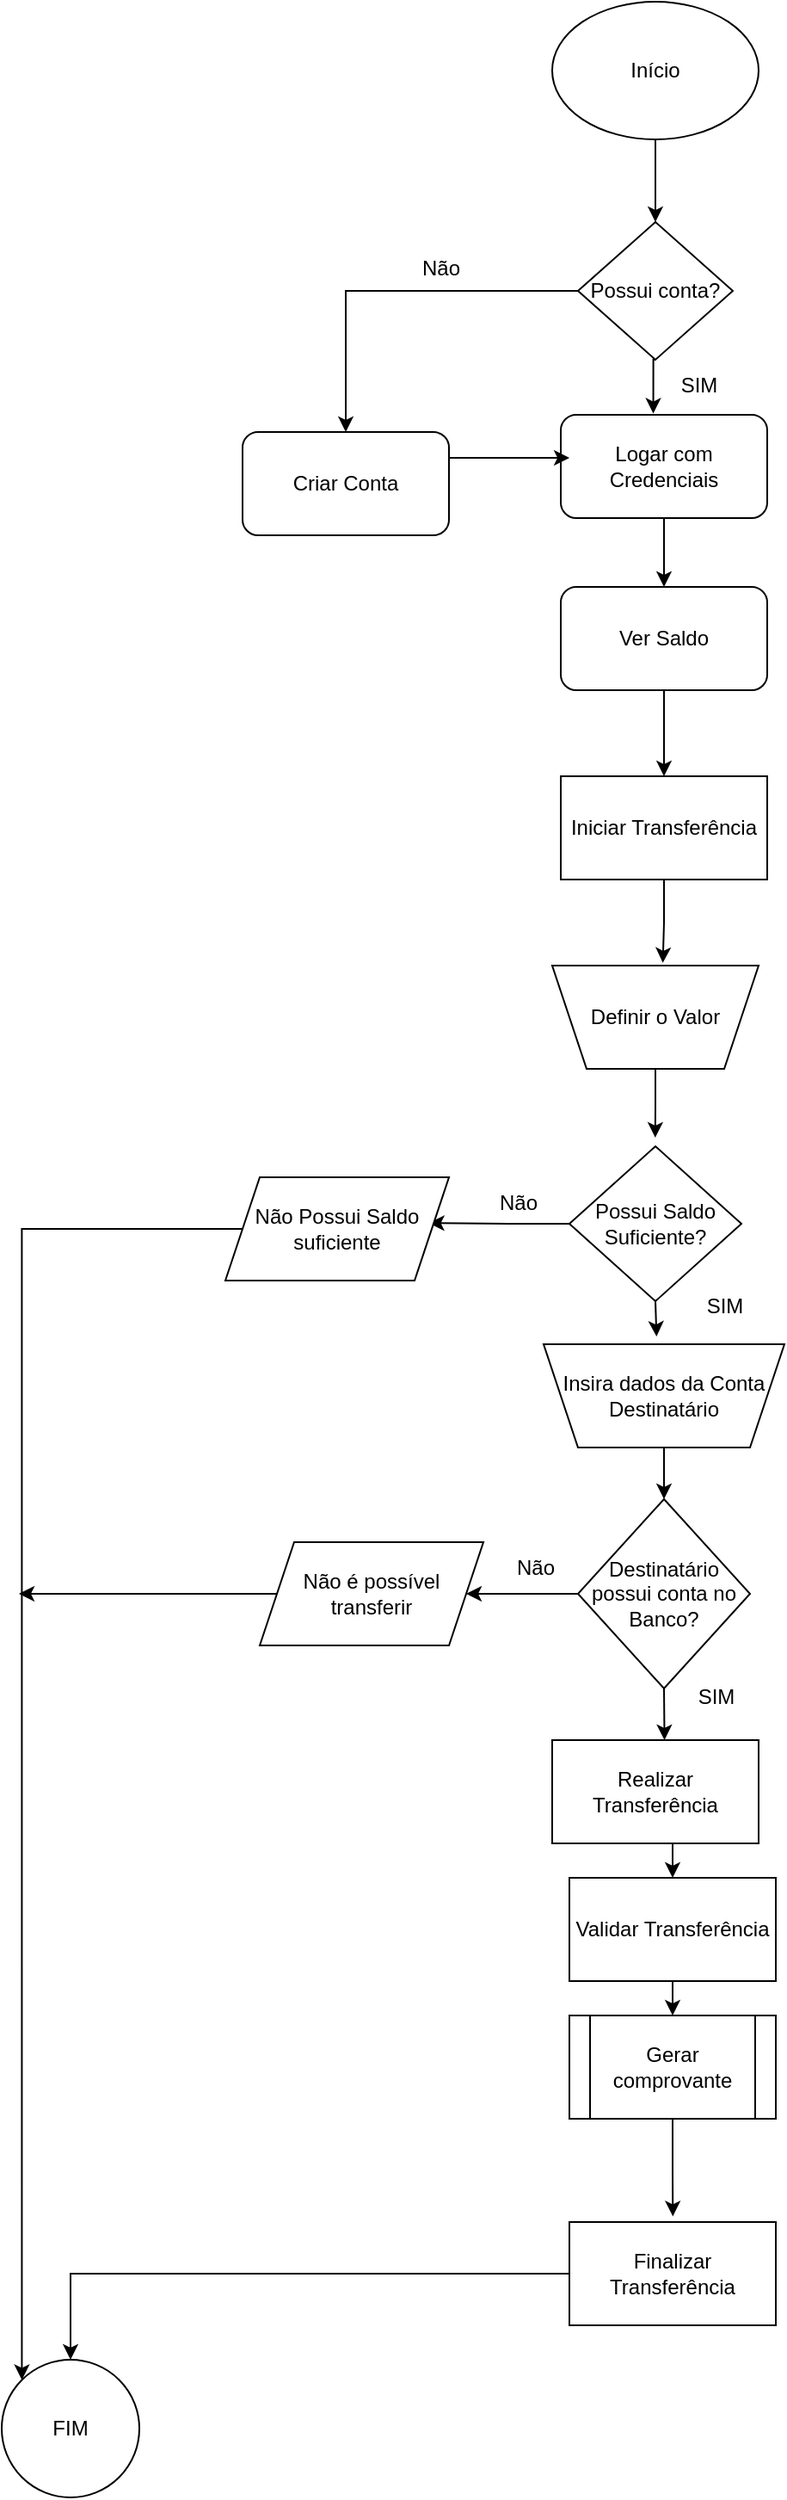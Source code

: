 <mxfile version="27.0.2" pages="2">
  <diagram name="FUNCIONAL" id="gYIJNVyBrI_II_At4Y5p">
    <mxGraphModel dx="2205" dy="752" grid="1" gridSize="10" guides="1" tooltips="1" connect="1" arrows="1" fold="1" page="1" pageScale="1" pageWidth="827" pageHeight="1169" math="0" shadow="0">
      <root>
        <mxCell id="0" />
        <mxCell id="1" parent="0" />
        <mxCell id="37o7VVHi27gu3IQY9aIR-49" style="edgeStyle=orthogonalEdgeStyle;rounded=0;orthogonalLoop=1;jettySize=auto;html=1;exitX=0.5;exitY=1;exitDx=0;exitDy=0;fontFamily=Helvetica;fontSize=12;fontColor=default;" parent="1" source="37o7VVHi27gu3IQY9aIR-4" target="37o7VVHi27gu3IQY9aIR-5" edge="1">
          <mxGeometry relative="1" as="geometry" />
        </mxCell>
        <mxCell id="37o7VVHi27gu3IQY9aIR-4" value="Início" style="ellipse;whiteSpace=wrap;html=1;" parent="1" vertex="1">
          <mxGeometry x="-321" width="120" height="80" as="geometry" />
        </mxCell>
        <mxCell id="37o7VVHi27gu3IQY9aIR-9" style="edgeStyle=orthogonalEdgeStyle;rounded=0;orthogonalLoop=1;jettySize=auto;html=1;exitX=0;exitY=0.5;exitDx=0;exitDy=0;entryX=0.5;entryY=0;entryDx=0;entryDy=0;" parent="1" source="37o7VVHi27gu3IQY9aIR-5" target="37o7VVHi27gu3IQY9aIR-8" edge="1">
          <mxGeometry relative="1" as="geometry" />
        </mxCell>
        <mxCell id="37o7VVHi27gu3IQY9aIR-5" value="Possui conta?" style="rhombus;whiteSpace=wrap;html=1;" parent="1" vertex="1">
          <mxGeometry x="-306" y="128" width="90" height="80" as="geometry" />
        </mxCell>
        <mxCell id="37o7VVHi27gu3IQY9aIR-12" style="edgeStyle=orthogonalEdgeStyle;rounded=0;orthogonalLoop=1;jettySize=auto;html=1;exitX=0.5;exitY=1;exitDx=0;exitDy=0;entryX=0.5;entryY=0;entryDx=0;entryDy=0;" parent="1" source="37o7VVHi27gu3IQY9aIR-6" target="37o7VVHi27gu3IQY9aIR-11" edge="1">
          <mxGeometry relative="1" as="geometry" />
        </mxCell>
        <mxCell id="37o7VVHi27gu3IQY9aIR-6" value="Logar com Credenciais" style="rounded=1;whiteSpace=wrap;html=1;" parent="1" vertex="1">
          <mxGeometry x="-316" y="240" width="120" height="60" as="geometry" />
        </mxCell>
        <mxCell id="37o7VVHi27gu3IQY9aIR-8" value="Criar Conta" style="rounded=1;whiteSpace=wrap;html=1;" parent="1" vertex="1">
          <mxGeometry x="-501" y="250" width="120" height="60" as="geometry" />
        </mxCell>
        <mxCell id="37o7VVHi27gu3IQY9aIR-16" style="edgeStyle=orthogonalEdgeStyle;rounded=0;orthogonalLoop=1;jettySize=auto;html=1;exitX=0.5;exitY=1;exitDx=0;exitDy=0;entryX=0.5;entryY=0;entryDx=0;entryDy=0;" parent="1" source="37o7VVHi27gu3IQY9aIR-11" target="37o7VVHi27gu3IQY9aIR-15" edge="1">
          <mxGeometry relative="1" as="geometry" />
        </mxCell>
        <mxCell id="37o7VVHi27gu3IQY9aIR-11" value="Ver Saldo" style="rounded=1;whiteSpace=wrap;html=1;" parent="1" vertex="1">
          <mxGeometry x="-316" y="340" width="120" height="60" as="geometry" />
        </mxCell>
        <mxCell id="37o7VVHi27gu3IQY9aIR-15" value="Iniciar Transferência" style="rounded=0;whiteSpace=wrap;html=1;" parent="1" vertex="1">
          <mxGeometry x="-316" y="450" width="120" height="60" as="geometry" />
        </mxCell>
        <mxCell id="37o7VVHi27gu3IQY9aIR-23" style="edgeStyle=orthogonalEdgeStyle;rounded=0;orthogonalLoop=1;jettySize=auto;html=1;exitX=0;exitY=0.5;exitDx=0;exitDy=0;entryX=0.91;entryY=0.443;entryDx=0;entryDy=0;entryPerimeter=0;" parent="1" source="37o7VVHi27gu3IQY9aIR-17" target="37o7VVHi27gu3IQY9aIR-26" edge="1">
          <mxGeometry relative="1" as="geometry">
            <mxPoint x="-341" y="590" as="targetPoint" />
          </mxGeometry>
        </mxCell>
        <mxCell id="37o7VVHi27gu3IQY9aIR-17" value="Possui Saldo Suficiente?" style="rhombus;whiteSpace=wrap;html=1;" parent="1" vertex="1">
          <mxGeometry x="-311" y="665" width="100" height="90" as="geometry" />
        </mxCell>
        <mxCell id="37o7VVHi27gu3IQY9aIR-38" style="edgeStyle=orthogonalEdgeStyle;rounded=0;orthogonalLoop=1;jettySize=auto;html=1;exitX=0;exitY=0.5;exitDx=0;exitDy=0;entryX=1;entryY=0.5;entryDx=0;entryDy=0;fontFamily=Helvetica;fontSize=12;fontColor=default;" parent="1" source="37o7VVHi27gu3IQY9aIR-18" target="37o7VVHi27gu3IQY9aIR-37" edge="1">
          <mxGeometry relative="1" as="geometry" />
        </mxCell>
        <mxCell id="37o7VVHi27gu3IQY9aIR-18" value="Destinatário possui conta no Banco?" style="rhombus;whiteSpace=wrap;html=1;" parent="1" vertex="1">
          <mxGeometry x="-306" y="870" width="100" height="110" as="geometry" />
        </mxCell>
        <mxCell id="37o7VVHi27gu3IQY9aIR-64" style="edgeStyle=orthogonalEdgeStyle;rounded=0;orthogonalLoop=1;jettySize=auto;html=1;exitX=0.5;exitY=1;exitDx=0;exitDy=0;entryX=0.5;entryY=0;entryDx=0;entryDy=0;fontFamily=Helvetica;fontSize=12;fontColor=default;" parent="1" source="37o7VVHi27gu3IQY9aIR-24" target="37o7VVHi27gu3IQY9aIR-51" edge="1">
          <mxGeometry relative="1" as="geometry" />
        </mxCell>
        <mxCell id="37o7VVHi27gu3IQY9aIR-24" value="Realizar Transferência" style="rounded=1;whiteSpace=wrap;html=1;arcSize=0;" parent="1" vertex="1">
          <mxGeometry x="-321" y="1010" width="120" height="60" as="geometry" />
        </mxCell>
        <mxCell id="37o7VVHi27gu3IQY9aIR-60" style="edgeStyle=orthogonalEdgeStyle;rounded=0;orthogonalLoop=1;jettySize=auto;html=1;exitX=0;exitY=0.5;exitDx=0;exitDy=0;entryX=0;entryY=0;entryDx=0;entryDy=0;fontFamily=Helvetica;fontSize=12;fontColor=default;" parent="1" source="37o7VVHi27gu3IQY9aIR-26" target="37o7VVHi27gu3IQY9aIR-56" edge="1">
          <mxGeometry relative="1" as="geometry" />
        </mxCell>
        <mxCell id="37o7VVHi27gu3IQY9aIR-26" value="Não Possui Saldo suficiente" style="shape=parallelogram;perimeter=parallelogramPerimeter;whiteSpace=wrap;html=1;fixedSize=1;rounded=0;strokeColor=default;align=center;verticalAlign=middle;fontFamily=Helvetica;fontSize=12;fontColor=default;fillColor=default;" parent="1" vertex="1">
          <mxGeometry x="-511" y="683" width="130" height="60" as="geometry" />
        </mxCell>
        <mxCell id="37o7VVHi27gu3IQY9aIR-28" value="Definir o Valor" style="shape=trapezoid;perimeter=trapezoidPerimeter;whiteSpace=wrap;html=1;fixedSize=1;rounded=0;strokeColor=default;align=center;verticalAlign=middle;fontFamily=Helvetica;fontSize=12;fontColor=default;fillColor=default;direction=west;" parent="1" vertex="1">
          <mxGeometry x="-321" y="560" width="120" height="60" as="geometry" />
        </mxCell>
        <mxCell id="37o7VVHi27gu3IQY9aIR-34" style="edgeStyle=orthogonalEdgeStyle;rounded=0;orthogonalLoop=1;jettySize=auto;html=1;exitX=0.5;exitY=0;exitDx=0;exitDy=0;entryX=0.5;entryY=0;entryDx=0;entryDy=0;fontFamily=Helvetica;fontSize=12;fontColor=default;" parent="1" source="37o7VVHi27gu3IQY9aIR-32" target="37o7VVHi27gu3IQY9aIR-18" edge="1">
          <mxGeometry relative="1" as="geometry" />
        </mxCell>
        <mxCell id="37o7VVHi27gu3IQY9aIR-32" value="Insira dados da Conta Destinatário" style="shape=trapezoid;perimeter=trapezoidPerimeter;whiteSpace=wrap;html=1;fixedSize=1;rounded=0;strokeColor=default;align=center;verticalAlign=middle;fontFamily=Helvetica;fontSize=12;fontColor=default;fillColor=default;direction=west;" parent="1" vertex="1">
          <mxGeometry x="-326" y="780" width="140" height="60" as="geometry" />
        </mxCell>
        <mxCell id="37o7VVHi27gu3IQY9aIR-71" style="edgeStyle=orthogonalEdgeStyle;rounded=0;orthogonalLoop=1;jettySize=auto;html=1;exitX=0;exitY=0.5;exitDx=0;exitDy=0;fontFamily=Helvetica;fontSize=12;fontColor=default;" parent="1" source="37o7VVHi27gu3IQY9aIR-37" edge="1">
          <mxGeometry relative="1" as="geometry">
            <mxPoint x="-631" y="925" as="targetPoint" />
          </mxGeometry>
        </mxCell>
        <mxCell id="37o7VVHi27gu3IQY9aIR-37" value="Não é possível transferir" style="shape=parallelogram;perimeter=parallelogramPerimeter;whiteSpace=wrap;html=1;fixedSize=1;rounded=0;strokeColor=default;align=center;verticalAlign=middle;fontFamily=Helvetica;fontSize=12;fontColor=default;fillColor=default;" parent="1" vertex="1">
          <mxGeometry x="-491" y="895" width="130" height="60" as="geometry" />
        </mxCell>
        <mxCell id="37o7VVHi27gu3IQY9aIR-40" value="Gerar comprovante" style="shape=process;whiteSpace=wrap;html=1;backgroundOutline=1;rounded=0;strokeColor=default;align=center;verticalAlign=middle;fontFamily=Helvetica;fontSize=12;fontColor=default;fillColor=default;" parent="1" vertex="1">
          <mxGeometry x="-311" y="1170" width="120" height="60" as="geometry" />
        </mxCell>
        <mxCell id="37o7VVHi27gu3IQY9aIR-43" value="SIM" style="text;html=1;align=center;verticalAlign=middle;resizable=0;points=[];autosize=1;strokeColor=none;fillColor=none;fontFamily=Helvetica;fontSize=12;fontColor=default;" parent="1" vertex="1">
          <mxGeometry x="-256" y="208" width="40" height="30" as="geometry" />
        </mxCell>
        <mxCell id="37o7VVHi27gu3IQY9aIR-44" value="Não" style="text;html=1;align=center;verticalAlign=middle;resizable=0;points=[];autosize=1;strokeColor=none;fillColor=none;fontFamily=Helvetica;fontSize=12;fontColor=default;" parent="1" vertex="1">
          <mxGeometry x="-411" y="140" width="50" height="30" as="geometry" />
        </mxCell>
        <mxCell id="37o7VVHi27gu3IQY9aIR-45" value="SIM" style="text;html=1;align=center;verticalAlign=middle;resizable=0;points=[];autosize=1;strokeColor=none;fillColor=none;fontFamily=Helvetica;fontSize=12;fontColor=default;" parent="1" vertex="1">
          <mxGeometry x="-241" y="743" width="40" height="30" as="geometry" />
        </mxCell>
        <mxCell id="37o7VVHi27gu3IQY9aIR-46" value="Não" style="text;html=1;align=center;verticalAlign=middle;resizable=0;points=[];autosize=1;strokeColor=none;fillColor=none;fontFamily=Helvetica;fontSize=12;fontColor=default;" parent="1" vertex="1">
          <mxGeometry x="-366" y="683" width="50" height="30" as="geometry" />
        </mxCell>
        <mxCell id="37o7VVHi27gu3IQY9aIR-47" value="SIM" style="text;html=1;align=center;verticalAlign=middle;resizable=0;points=[];autosize=1;strokeColor=none;fillColor=none;fontFamily=Helvetica;fontSize=12;fontColor=default;" parent="1" vertex="1">
          <mxGeometry x="-246" y="970" width="40" height="30" as="geometry" />
        </mxCell>
        <mxCell id="37o7VVHi27gu3IQY9aIR-48" value="Não" style="text;html=1;align=center;verticalAlign=middle;resizable=0;points=[];autosize=1;strokeColor=none;fillColor=none;fontFamily=Helvetica;fontSize=12;fontColor=default;" parent="1" vertex="1">
          <mxGeometry x="-356" y="895" width="50" height="30" as="geometry" />
        </mxCell>
        <mxCell id="37o7VVHi27gu3IQY9aIR-50" style="edgeStyle=orthogonalEdgeStyle;rounded=0;orthogonalLoop=1;jettySize=auto;html=1;exitX=0.5;exitY=1;exitDx=0;exitDy=0;entryX=0.464;entryY=1.026;entryDx=0;entryDy=0;entryPerimeter=0;fontFamily=Helvetica;fontSize=12;fontColor=default;" parent="1" source="37o7VVHi27gu3IQY9aIR-15" target="37o7VVHi27gu3IQY9aIR-28" edge="1">
          <mxGeometry relative="1" as="geometry" />
        </mxCell>
        <mxCell id="37o7VVHi27gu3IQY9aIR-65" style="edgeStyle=orthogonalEdgeStyle;rounded=0;orthogonalLoop=1;jettySize=auto;html=1;exitX=0.5;exitY=1;exitDx=0;exitDy=0;entryX=0.5;entryY=0;entryDx=0;entryDy=0;fontFamily=Helvetica;fontSize=12;fontColor=default;" parent="1" source="37o7VVHi27gu3IQY9aIR-51" target="37o7VVHi27gu3IQY9aIR-40" edge="1">
          <mxGeometry relative="1" as="geometry" />
        </mxCell>
        <mxCell id="37o7VVHi27gu3IQY9aIR-51" value="Validar Transferência" style="rounded=0;whiteSpace=wrap;html=1;strokeColor=default;align=center;verticalAlign=middle;fontFamily=Helvetica;fontSize=12;fontColor=default;fillColor=default;" parent="1" vertex="1">
          <mxGeometry x="-311" y="1090" width="120" height="60" as="geometry" />
        </mxCell>
        <mxCell id="37o7VVHi27gu3IQY9aIR-59" style="edgeStyle=orthogonalEdgeStyle;rounded=0;orthogonalLoop=1;jettySize=auto;html=1;exitX=0;exitY=0.5;exitDx=0;exitDy=0;entryX=0.5;entryY=0;entryDx=0;entryDy=0;fontFamily=Helvetica;fontSize=12;fontColor=default;" parent="1" source="37o7VVHi27gu3IQY9aIR-54" target="37o7VVHi27gu3IQY9aIR-56" edge="1">
          <mxGeometry relative="1" as="geometry" />
        </mxCell>
        <mxCell id="37o7VVHi27gu3IQY9aIR-54" value="Finalizar Transferência" style="rounded=0;whiteSpace=wrap;html=1;strokeColor=default;align=center;verticalAlign=middle;fontFamily=Helvetica;fontSize=12;fontColor=default;fillColor=default;" parent="1" vertex="1">
          <mxGeometry x="-311" y="1290" width="120" height="60" as="geometry" />
        </mxCell>
        <mxCell id="37o7VVHi27gu3IQY9aIR-56" value="FIM" style="ellipse;whiteSpace=wrap;html=1;aspect=fixed;rounded=0;strokeColor=default;align=center;verticalAlign=middle;fontFamily=Helvetica;fontSize=12;fontColor=default;fillColor=default;" parent="1" vertex="1">
          <mxGeometry x="-641" y="1370" width="80" height="80" as="geometry" />
        </mxCell>
        <mxCell id="37o7VVHi27gu3IQY9aIR-62" style="edgeStyle=orthogonalEdgeStyle;rounded=0;orthogonalLoop=1;jettySize=auto;html=1;exitX=0.5;exitY=1;exitDx=0;exitDy=0;entryX=0.531;entryY=1.074;entryDx=0;entryDy=0;entryPerimeter=0;fontFamily=Helvetica;fontSize=12;fontColor=default;" parent="1" source="37o7VVHi27gu3IQY9aIR-17" target="37o7VVHi27gu3IQY9aIR-32" edge="1">
          <mxGeometry relative="1" as="geometry" />
        </mxCell>
        <mxCell id="37o7VVHi27gu3IQY9aIR-63" style="edgeStyle=orthogonalEdgeStyle;rounded=0;orthogonalLoop=1;jettySize=auto;html=1;exitX=0.5;exitY=1;exitDx=0;exitDy=0;entryX=0.544;entryY=0;entryDx=0;entryDy=0;entryPerimeter=0;fontFamily=Helvetica;fontSize=12;fontColor=default;" parent="1" source="37o7VVHi27gu3IQY9aIR-18" target="37o7VVHi27gu3IQY9aIR-24" edge="1">
          <mxGeometry relative="1" as="geometry" />
        </mxCell>
        <mxCell id="37o7VVHi27gu3IQY9aIR-66" style="edgeStyle=orthogonalEdgeStyle;rounded=0;orthogonalLoop=1;jettySize=auto;html=1;exitX=0.5;exitY=1;exitDx=0;exitDy=0;entryX=0.501;entryY=-0.055;entryDx=0;entryDy=0;entryPerimeter=0;fontFamily=Helvetica;fontSize=12;fontColor=default;" parent="1" source="37o7VVHi27gu3IQY9aIR-40" target="37o7VVHi27gu3IQY9aIR-54" edge="1">
          <mxGeometry relative="1" as="geometry" />
        </mxCell>
        <mxCell id="37o7VVHi27gu3IQY9aIR-67" style="edgeStyle=orthogonalEdgeStyle;rounded=0;orthogonalLoop=1;jettySize=auto;html=1;exitX=0.5;exitY=1;exitDx=0;exitDy=0;entryX=0.448;entryY=-0.012;entryDx=0;entryDy=0;entryPerimeter=0;fontFamily=Helvetica;fontSize=12;fontColor=default;" parent="1" source="37o7VVHi27gu3IQY9aIR-5" target="37o7VVHi27gu3IQY9aIR-6" edge="1">
          <mxGeometry relative="1" as="geometry" />
        </mxCell>
        <mxCell id="37o7VVHi27gu3IQY9aIR-69" style="edgeStyle=orthogonalEdgeStyle;rounded=0;orthogonalLoop=1;jettySize=auto;html=1;exitX=1;exitY=0.25;exitDx=0;exitDy=0;entryX=0.042;entryY=0.417;entryDx=0;entryDy=0;entryPerimeter=0;fontFamily=Helvetica;fontSize=12;fontColor=default;" parent="1" source="37o7VVHi27gu3IQY9aIR-8" target="37o7VVHi27gu3IQY9aIR-6" edge="1">
          <mxGeometry relative="1" as="geometry" />
        </mxCell>
        <mxCell id="37o7VVHi27gu3IQY9aIR-70" style="edgeStyle=orthogonalEdgeStyle;rounded=0;orthogonalLoop=1;jettySize=auto;html=1;exitX=0.5;exitY=0;exitDx=0;exitDy=0;entryX=0.499;entryY=-0.056;entryDx=0;entryDy=0;entryPerimeter=0;fontFamily=Helvetica;fontSize=12;fontColor=default;" parent="1" source="37o7VVHi27gu3IQY9aIR-28" target="37o7VVHi27gu3IQY9aIR-17" edge="1">
          <mxGeometry relative="1" as="geometry" />
        </mxCell>
      </root>
    </mxGraphModel>
  </diagram>
  <diagram id="2N9DKkkyWN-MYaiXPhwc" name="TECNICO">
    <mxGraphModel dx="2448" dy="885" grid="1" gridSize="10" guides="1" tooltips="1" connect="1" arrows="1" fold="1" page="1" pageScale="1" pageWidth="827" pageHeight="1169" math="0" shadow="0">
      <root>
        <mxCell id="0" />
        <mxCell id="1" parent="0" />
        <mxCell id="KiEtXcK_K3DIjFWsdh-a-3" value="" style="edgeStyle=orthogonalEdgeStyle;rounded=0;orthogonalLoop=1;jettySize=auto;html=1;" edge="1" parent="1" source="KiEtXcK_K3DIjFWsdh-a-1" target="KiEtXcK_K3DIjFWsdh-a-2">
          <mxGeometry relative="1" as="geometry" />
        </mxCell>
        <mxCell id="KiEtXcK_K3DIjFWsdh-a-5" value="" style="edgeStyle=orthogonalEdgeStyle;rounded=0;orthogonalLoop=1;jettySize=auto;html=1;" edge="1" parent="1" source="KiEtXcK_K3DIjFWsdh-a-1" target="KiEtXcK_K3DIjFWsdh-a-4">
          <mxGeometry relative="1" as="geometry" />
        </mxCell>
        <mxCell id="KiEtXcK_K3DIjFWsdh-a-1" value="Actor" style="shape=umlActor;verticalLabelPosition=bottom;verticalAlign=top;html=1;outlineConnect=0;" vertex="1" parent="1">
          <mxGeometry x="330" y="20" width="30" height="60" as="geometry" />
        </mxCell>
        <mxCell id="KiEtXcK_K3DIjFWsdh-a-2" value="Acessa Plataforma WEB&lt;br&gt;(Front End: Typescript/Angular)" style="whiteSpace=wrap;html=1;verticalAlign=top;" vertex="1" parent="1">
          <mxGeometry x="170" y="120" width="130" height="70" as="geometry" />
        </mxCell>
        <mxCell id="KiEtXcK_K3DIjFWsdh-a-20" style="edgeStyle=orthogonalEdgeStyle;rounded=0;orthogonalLoop=1;jettySize=auto;html=1;exitX=1;exitY=0.25;exitDx=0;exitDy=0;entryX=0;entryY=0.25;entryDx=0;entryDy=0;" edge="1" parent="1" source="KiEtXcK_K3DIjFWsdh-a-4" target="KiEtXcK_K3DIjFWsdh-a-11">
          <mxGeometry relative="1" as="geometry" />
        </mxCell>
        <mxCell id="KiEtXcK_K3DIjFWsdh-a-4" value="Acessa Plataforma WEB&lt;br&gt;(Front End: Typescript/Angular)" style="whiteSpace=wrap;html=1;verticalAlign=top;" vertex="1" parent="1">
          <mxGeometry x="410" y="120" width="124" height="70" as="geometry" />
        </mxCell>
        <mxCell id="KiEtXcK_K3DIjFWsdh-a-19" style="edgeStyle=orthogonalEdgeStyle;rounded=0;orthogonalLoop=1;jettySize=auto;html=1;exitX=1;exitY=0.75;exitDx=0;exitDy=0;" edge="1" parent="1" source="KiEtXcK_K3DIjFWsdh-a-7" target="KiEtXcK_K3DIjFWsdh-a-2">
          <mxGeometry relative="1" as="geometry" />
        </mxCell>
        <mxCell id="KiEtXcK_K3DIjFWsdh-a-7" value="Envia dados&amp;nbsp;&lt;br&gt;de login para Validar&lt;br&gt;no OAuth" style="shape=trapezoid;perimeter=trapezoidPerimeter;whiteSpace=wrap;html=1;fixedSize=1;verticalAlign=top;" vertex="1" parent="1">
          <mxGeometry x="-100" y="120" width="150" height="60" as="geometry" />
        </mxCell>
        <mxCell id="KiEtXcK_K3DIjFWsdh-a-9" value="Input dados de Login" style="text;html=1;align=center;verticalAlign=middle;resizable=0;points=[];autosize=1;strokeColor=none;fillColor=none;" vertex="1" parent="1">
          <mxGeometry x="30" y="100" width="140" height="30" as="geometry" />
        </mxCell>
        <mxCell id="KiEtXcK_K3DIjFWsdh-a-10" value="Input dados de Login" style="text;html=1;align=center;verticalAlign=middle;resizable=0;points=[];autosize=1;strokeColor=none;fillColor=none;" vertex="1" parent="1">
          <mxGeometry x="550" y="100" width="140" height="30" as="geometry" />
        </mxCell>
        <mxCell id="KiEtXcK_K3DIjFWsdh-a-21" style="edgeStyle=orthogonalEdgeStyle;rounded=0;orthogonalLoop=1;jettySize=auto;html=1;exitX=0;exitY=0.75;exitDx=0;exitDy=0;" edge="1" parent="1" source="KiEtXcK_K3DIjFWsdh-a-11" target="KiEtXcK_K3DIjFWsdh-a-4">
          <mxGeometry relative="1" as="geometry" />
        </mxCell>
        <mxCell id="KiEtXcK_K3DIjFWsdh-a-11" value="Envia dados&amp;nbsp;&lt;br&gt;de login para Validar&lt;br&gt;no OAuth" style="shape=trapezoid;perimeter=trapezoidPerimeter;whiteSpace=wrap;html=1;fixedSize=1;verticalAlign=top;" vertex="1" parent="1">
          <mxGeometry x="670" y="120" width="150" height="60" as="geometry" />
        </mxCell>
        <mxCell id="KiEtXcK_K3DIjFWsdh-a-14" value="" style="swimlane;startSize=0;" vertex="1" parent="1">
          <mxGeometry x="-125" y="70" width="975" height="750" as="geometry" />
        </mxCell>
        <mxCell id="KiEtXcK_K3DIjFWsdh-a-22" value="Retorna Aprovação ou não" style="text;html=1;align=center;verticalAlign=middle;resizable=0;points=[];autosize=1;strokeColor=none;fillColor=none;" vertex="1" parent="KiEtXcK_K3DIjFWsdh-a-14">
          <mxGeometry x="655" y="110" width="170" height="30" as="geometry" />
        </mxCell>
        <mxCell id="KiEtXcK_K3DIjFWsdh-a-23" value="Retorna Aprovação ou não" style="text;html=1;align=center;verticalAlign=middle;resizable=0;points=[];autosize=1;strokeColor=none;fillColor=none;" vertex="1" parent="KiEtXcK_K3DIjFWsdh-a-14">
          <mxGeometry x="145" y="110" width="170" height="30" as="geometry" />
        </mxCell>
        <mxCell id="KiEtXcK_K3DIjFWsdh-a-25" value="BD: H2" style="shape=cylinder3;whiteSpace=wrap;html=1;boundedLbl=1;backgroundOutline=1;size=15;" vertex="1" parent="KiEtXcK_K3DIjFWsdh-a-14">
          <mxGeometry x="435" y="230" width="60" height="80" as="geometry" />
        </mxCell>
        <mxCell id="KiEtXcK_K3DIjFWsdh-a-28" value="Consulta Saldo BD" style="text;html=1;align=center;verticalAlign=middle;resizable=0;points=[];autosize=1;strokeColor=none;fillColor=none;" vertex="1" parent="KiEtXcK_K3DIjFWsdh-a-14">
          <mxGeometry x="405" y="188" width="120" height="30" as="geometry" />
        </mxCell>
        <mxCell id="KiEtXcK_K3DIjFWsdh-a-15" value="BackEnd - Java/SpringBoot" style="text;html=1;align=center;verticalAlign=middle;whiteSpace=wrap;rounded=0;" vertex="1" parent="1">
          <mxGeometry x="-120" y="35" width="60" height="30" as="geometry" />
        </mxCell>
        <mxCell id="KiEtXcK_K3DIjFWsdh-a-18" style="edgeStyle=orthogonalEdgeStyle;rounded=0;orthogonalLoop=1;jettySize=auto;html=1;exitX=0;exitY=0.25;exitDx=0;exitDy=0;entryX=0.88;entryY=0.209;entryDx=0;entryDy=0;entryPerimeter=0;" edge="1" parent="1" source="KiEtXcK_K3DIjFWsdh-a-2" target="KiEtXcK_K3DIjFWsdh-a-7">
          <mxGeometry relative="1" as="geometry" />
        </mxCell>
        <mxCell id="KiEtXcK_K3DIjFWsdh-a-26" style="edgeStyle=orthogonalEdgeStyle;rounded=0;orthogonalLoop=1;jettySize=auto;html=1;exitX=0.5;exitY=1;exitDx=0;exitDy=0;entryX=0;entryY=0.5;entryDx=0;entryDy=0;entryPerimeter=0;" edge="1" parent="1" source="KiEtXcK_K3DIjFWsdh-a-2" target="KiEtXcK_K3DIjFWsdh-a-25">
          <mxGeometry relative="1" as="geometry" />
        </mxCell>
        <mxCell id="KiEtXcK_K3DIjFWsdh-a-27" style="edgeStyle=orthogonalEdgeStyle;rounded=0;orthogonalLoop=1;jettySize=auto;html=1;exitX=0.5;exitY=1;exitDx=0;exitDy=0;entryX=0.994;entryY=0.445;entryDx=0;entryDy=0;entryPerimeter=0;" edge="1" parent="1" source="KiEtXcK_K3DIjFWsdh-a-4" target="KiEtXcK_K3DIjFWsdh-a-25">
          <mxGeometry relative="1" as="geometry" />
        </mxCell>
      </root>
    </mxGraphModel>
  </diagram>
</mxfile>
